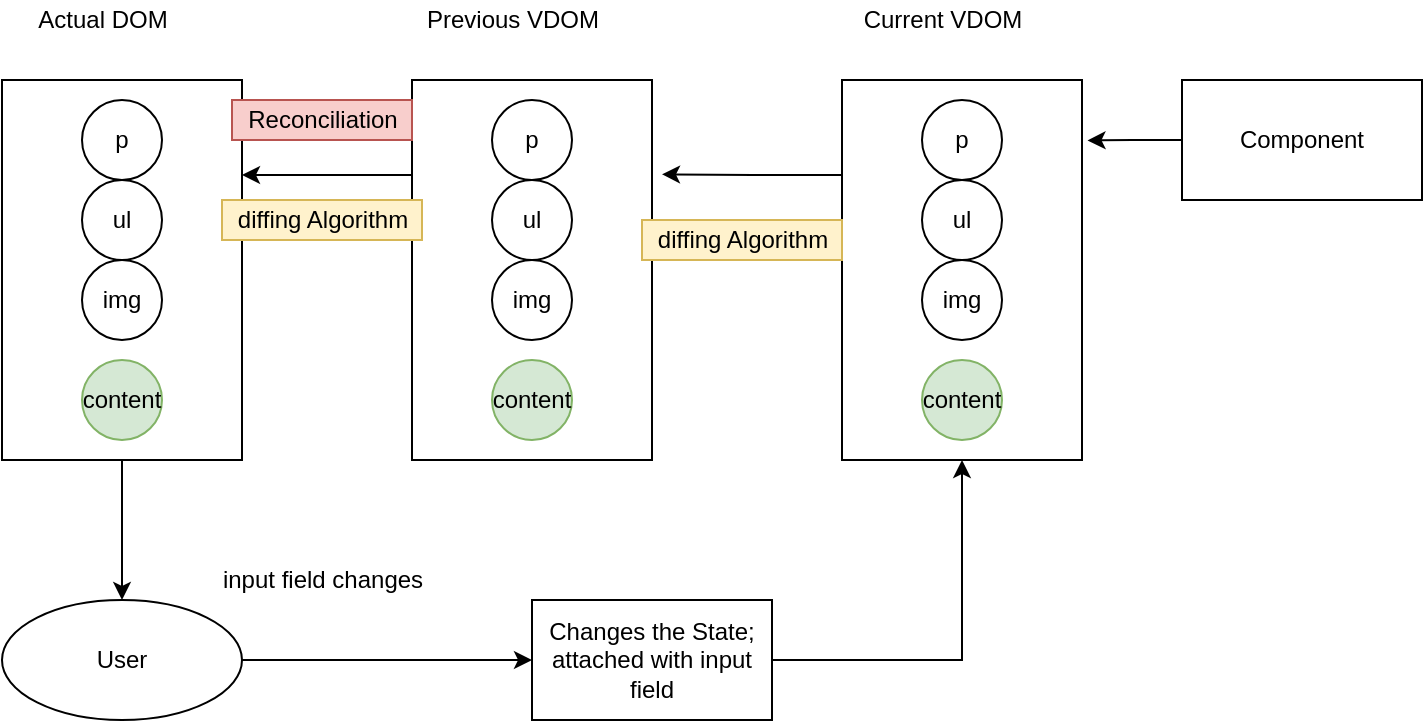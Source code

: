 <mxfile version="20.0.1" type="device"><diagram id="As7hs3DStAEaX21UXRl3" name="Page-1"><mxGraphModel dx="770" dy="447" grid="1" gridSize="10" guides="1" tooltips="1" connect="1" arrows="1" fold="1" page="1" pageScale="1" pageWidth="850" pageHeight="1100" math="0" shadow="0"><root><mxCell id="0"/><mxCell id="1" parent="0"/><mxCell id="aCYkdHCTeOvJdqvaPBVH-22" style="edgeStyle=orthogonalEdgeStyle;rounded=0;orthogonalLoop=1;jettySize=auto;html=1;exitX=0;exitY=0.25;exitDx=0;exitDy=0;" edge="1" parent="1" source="aCYkdHCTeOvJdqvaPBVH-1"><mxGeometry relative="1" as="geometry"><mxPoint x="430" y="167.167" as="targetPoint"/></mxGeometry></mxCell><mxCell id="aCYkdHCTeOvJdqvaPBVH-1" value="" style="rounded=0;whiteSpace=wrap;html=1;" vertex="1" parent="1"><mxGeometry x="520" y="120" width="120" height="190" as="geometry"/></mxCell><mxCell id="aCYkdHCTeOvJdqvaPBVH-2" value="Current VDOM" style="text;html=1;align=center;verticalAlign=middle;resizable=0;points=[];autosize=1;strokeColor=none;fillColor=none;" vertex="1" parent="1"><mxGeometry x="525" y="80" width="90" height="20" as="geometry"/></mxCell><mxCell id="aCYkdHCTeOvJdqvaPBVH-23" style="edgeStyle=orthogonalEdgeStyle;rounded=0;orthogonalLoop=1;jettySize=auto;html=1;exitX=0;exitY=0.25;exitDx=0;exitDy=0;entryX=1;entryY=0.25;entryDx=0;entryDy=0;" edge="1" parent="1" source="aCYkdHCTeOvJdqvaPBVH-3" target="aCYkdHCTeOvJdqvaPBVH-13"><mxGeometry relative="1" as="geometry"/></mxCell><mxCell id="aCYkdHCTeOvJdqvaPBVH-3" value="" style="rounded=0;whiteSpace=wrap;html=1;" vertex="1" parent="1"><mxGeometry x="305" y="120" width="120" height="190" as="geometry"/></mxCell><mxCell id="aCYkdHCTeOvJdqvaPBVH-4" value="Previous VDOM" style="text;html=1;align=center;verticalAlign=middle;resizable=0;points=[];autosize=1;strokeColor=none;fillColor=none;" vertex="1" parent="1"><mxGeometry x="305" y="80" width="100" height="20" as="geometry"/></mxCell><mxCell id="aCYkdHCTeOvJdqvaPBVH-5" value="p" style="ellipse;whiteSpace=wrap;html=1;" vertex="1" parent="1"><mxGeometry x="560" y="130" width="40" height="40" as="geometry"/></mxCell><mxCell id="aCYkdHCTeOvJdqvaPBVH-8" value="ul" style="ellipse;whiteSpace=wrap;html=1;" vertex="1" parent="1"><mxGeometry x="560" y="170" width="40" height="40" as="geometry"/></mxCell><mxCell id="aCYkdHCTeOvJdqvaPBVH-9" value="img" style="ellipse;whiteSpace=wrap;html=1;" vertex="1" parent="1"><mxGeometry x="560" y="210" width="40" height="40" as="geometry"/></mxCell><mxCell id="aCYkdHCTeOvJdqvaPBVH-10" value="p" style="ellipse;whiteSpace=wrap;html=1;" vertex="1" parent="1"><mxGeometry x="345" y="130" width="40" height="40" as="geometry"/></mxCell><mxCell id="aCYkdHCTeOvJdqvaPBVH-11" value="ul" style="ellipse;whiteSpace=wrap;html=1;" vertex="1" parent="1"><mxGeometry x="345" y="170" width="40" height="40" as="geometry"/></mxCell><mxCell id="aCYkdHCTeOvJdqvaPBVH-12" value="img" style="ellipse;whiteSpace=wrap;html=1;" vertex="1" parent="1"><mxGeometry x="345" y="210" width="40" height="40" as="geometry"/></mxCell><mxCell id="aCYkdHCTeOvJdqvaPBVH-19" value="" style="edgeStyle=orthogonalEdgeStyle;rounded=0;orthogonalLoop=1;jettySize=auto;html=1;" edge="1" parent="1" source="aCYkdHCTeOvJdqvaPBVH-13" target="aCYkdHCTeOvJdqvaPBVH-18"><mxGeometry relative="1" as="geometry"/></mxCell><mxCell id="aCYkdHCTeOvJdqvaPBVH-13" value="" style="rounded=0;whiteSpace=wrap;html=1;" vertex="1" parent="1"><mxGeometry x="100" y="120" width="120" height="190" as="geometry"/></mxCell><mxCell id="aCYkdHCTeOvJdqvaPBVH-14" value="Actual DOM" style="text;html=1;align=center;verticalAlign=middle;resizable=0;points=[];autosize=1;strokeColor=none;fillColor=none;" vertex="1" parent="1"><mxGeometry x="110" y="80" width="80" height="20" as="geometry"/></mxCell><mxCell id="aCYkdHCTeOvJdqvaPBVH-15" value="p" style="ellipse;whiteSpace=wrap;html=1;" vertex="1" parent="1"><mxGeometry x="140" y="130" width="40" height="40" as="geometry"/></mxCell><mxCell id="aCYkdHCTeOvJdqvaPBVH-16" value="ul" style="ellipse;whiteSpace=wrap;html=1;" vertex="1" parent="1"><mxGeometry x="140" y="170" width="40" height="40" as="geometry"/></mxCell><mxCell id="aCYkdHCTeOvJdqvaPBVH-17" value="img" style="ellipse;whiteSpace=wrap;html=1;" vertex="1" parent="1"><mxGeometry x="140" y="210" width="40" height="40" as="geometry"/></mxCell><mxCell id="aCYkdHCTeOvJdqvaPBVH-27" value="" style="edgeStyle=orthogonalEdgeStyle;rounded=0;orthogonalLoop=1;jettySize=auto;html=1;" edge="1" parent="1" source="aCYkdHCTeOvJdqvaPBVH-18" target="aCYkdHCTeOvJdqvaPBVH-26"><mxGeometry relative="1" as="geometry"/></mxCell><mxCell id="aCYkdHCTeOvJdqvaPBVH-18" value="User" style="ellipse;whiteSpace=wrap;html=1;rounded=0;" vertex="1" parent="1"><mxGeometry x="100" y="380" width="120" height="60" as="geometry"/></mxCell><mxCell id="aCYkdHCTeOvJdqvaPBVH-21" style="edgeStyle=orthogonalEdgeStyle;rounded=0;orthogonalLoop=1;jettySize=auto;html=1;exitX=0;exitY=0.5;exitDx=0;exitDy=0;entryX=1.023;entryY=0.159;entryDx=0;entryDy=0;entryPerimeter=0;" edge="1" parent="1" source="aCYkdHCTeOvJdqvaPBVH-20" target="aCYkdHCTeOvJdqvaPBVH-1"><mxGeometry relative="1" as="geometry"/></mxCell><mxCell id="aCYkdHCTeOvJdqvaPBVH-20" value="Component" style="rounded=0;whiteSpace=wrap;html=1;" vertex="1" parent="1"><mxGeometry x="690" y="120" width="120" height="60" as="geometry"/></mxCell><mxCell id="aCYkdHCTeOvJdqvaPBVH-25" value="input field changes" style="text;html=1;align=center;verticalAlign=middle;resizable=0;points=[];autosize=1;strokeColor=none;fillColor=none;" vertex="1" parent="1"><mxGeometry x="200" y="360" width="120" height="20" as="geometry"/></mxCell><mxCell id="aCYkdHCTeOvJdqvaPBVH-28" style="edgeStyle=orthogonalEdgeStyle;rounded=0;orthogonalLoop=1;jettySize=auto;html=1;exitX=1;exitY=0.5;exitDx=0;exitDy=0;" edge="1" parent="1" source="aCYkdHCTeOvJdqvaPBVH-26" target="aCYkdHCTeOvJdqvaPBVH-1"><mxGeometry relative="1" as="geometry"/></mxCell><mxCell id="aCYkdHCTeOvJdqvaPBVH-26" value="Changes the State; attached with input field" style="whiteSpace=wrap;html=1;rounded=0;" vertex="1" parent="1"><mxGeometry x="365" y="380" width="120" height="60" as="geometry"/></mxCell><mxCell id="aCYkdHCTeOvJdqvaPBVH-29" value="content" style="ellipse;whiteSpace=wrap;html=1;fillColor=#d5e8d4;strokeColor=#82b366;" vertex="1" parent="1"><mxGeometry x="560" y="260" width="40" height="40" as="geometry"/></mxCell><mxCell id="aCYkdHCTeOvJdqvaPBVH-30" value="diffing Algorithm" style="text;html=1;align=center;verticalAlign=middle;resizable=0;points=[];autosize=1;strokeColor=#d6b656;fillColor=#fff2cc;" vertex="1" parent="1"><mxGeometry x="420" y="190" width="100" height="20" as="geometry"/></mxCell><mxCell id="aCYkdHCTeOvJdqvaPBVH-31" value="content" style="ellipse;whiteSpace=wrap;html=1;fillColor=#d5e8d4;strokeColor=#82b366;" vertex="1" parent="1"><mxGeometry x="345" y="260" width="40" height="40" as="geometry"/></mxCell><mxCell id="aCYkdHCTeOvJdqvaPBVH-32" value="diffing Algorithm" style="text;html=1;align=center;verticalAlign=middle;resizable=0;points=[];autosize=1;strokeColor=#d6b656;fillColor=#fff2cc;" vertex="1" parent="1"><mxGeometry x="210" y="180" width="100" height="20" as="geometry"/></mxCell><mxCell id="aCYkdHCTeOvJdqvaPBVH-33" value="content" style="ellipse;whiteSpace=wrap;html=1;fillColor=#d5e8d4;strokeColor=#82b366;" vertex="1" parent="1"><mxGeometry x="140" y="260" width="40" height="40" as="geometry"/></mxCell><mxCell id="aCYkdHCTeOvJdqvaPBVH-34" value="Reconciliation" style="text;html=1;align=center;verticalAlign=middle;resizable=0;points=[];autosize=1;strokeColor=#b85450;fillColor=#f8cecc;" vertex="1" parent="1"><mxGeometry x="215" y="130" width="90" height="20" as="geometry"/></mxCell></root></mxGraphModel></diagram></mxfile>